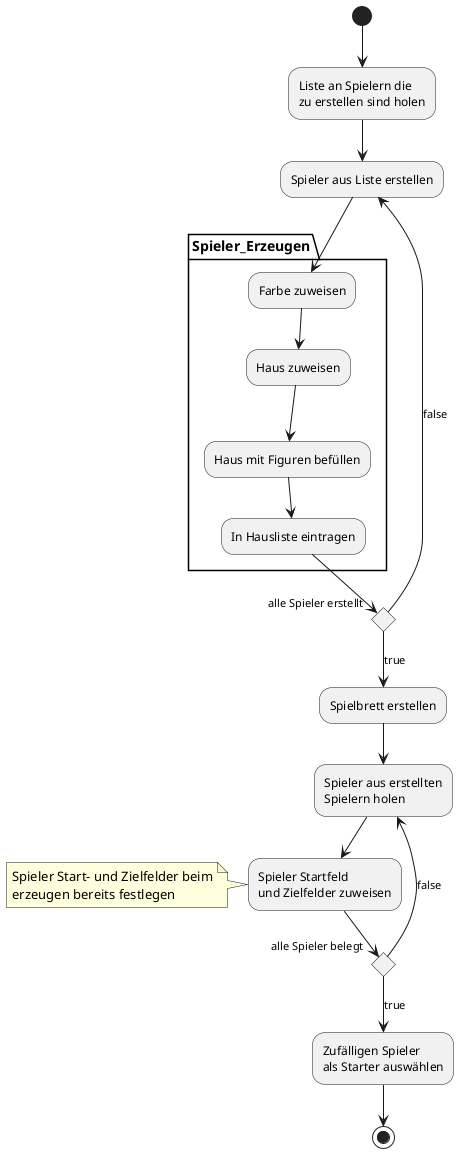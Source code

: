 @startuml
'SpielManager - SpielVorbereiten'

(*top) --> "Liste an Spielern die
    zu erstellen sind holen"
--> "Spieler aus Liste erstellen"
partition Spieler_Erzeugen {
--> "Farbe zuweisen"
--> "Haus zuweisen"
--> "Haus mit Figuren befüllen"
--> "In Hausliste eintragen"
}
if "alle Spieler erstellt" then
    --> [true] "Spielbrett erstellen"
    --> "Spieler aus erstellten
        Spielern holen"
    --> "Spieler Startfeld
        und Zielfelder zuweisen"
        note left
            Spieler Start- und Zielfelder beim
            erzeugen bereits festlegen
        end note
        if "alle Spieler belegt" then
            --> [true] "Zufälligen Spieler
                als Starter auswählen"
            --> (*)
        else
        --> [false] "Spieler aus erstellten
                     Spielern holen"
    endif
else
    -left-> [false] "Spieler aus Liste erstellen"
endif

@enduml